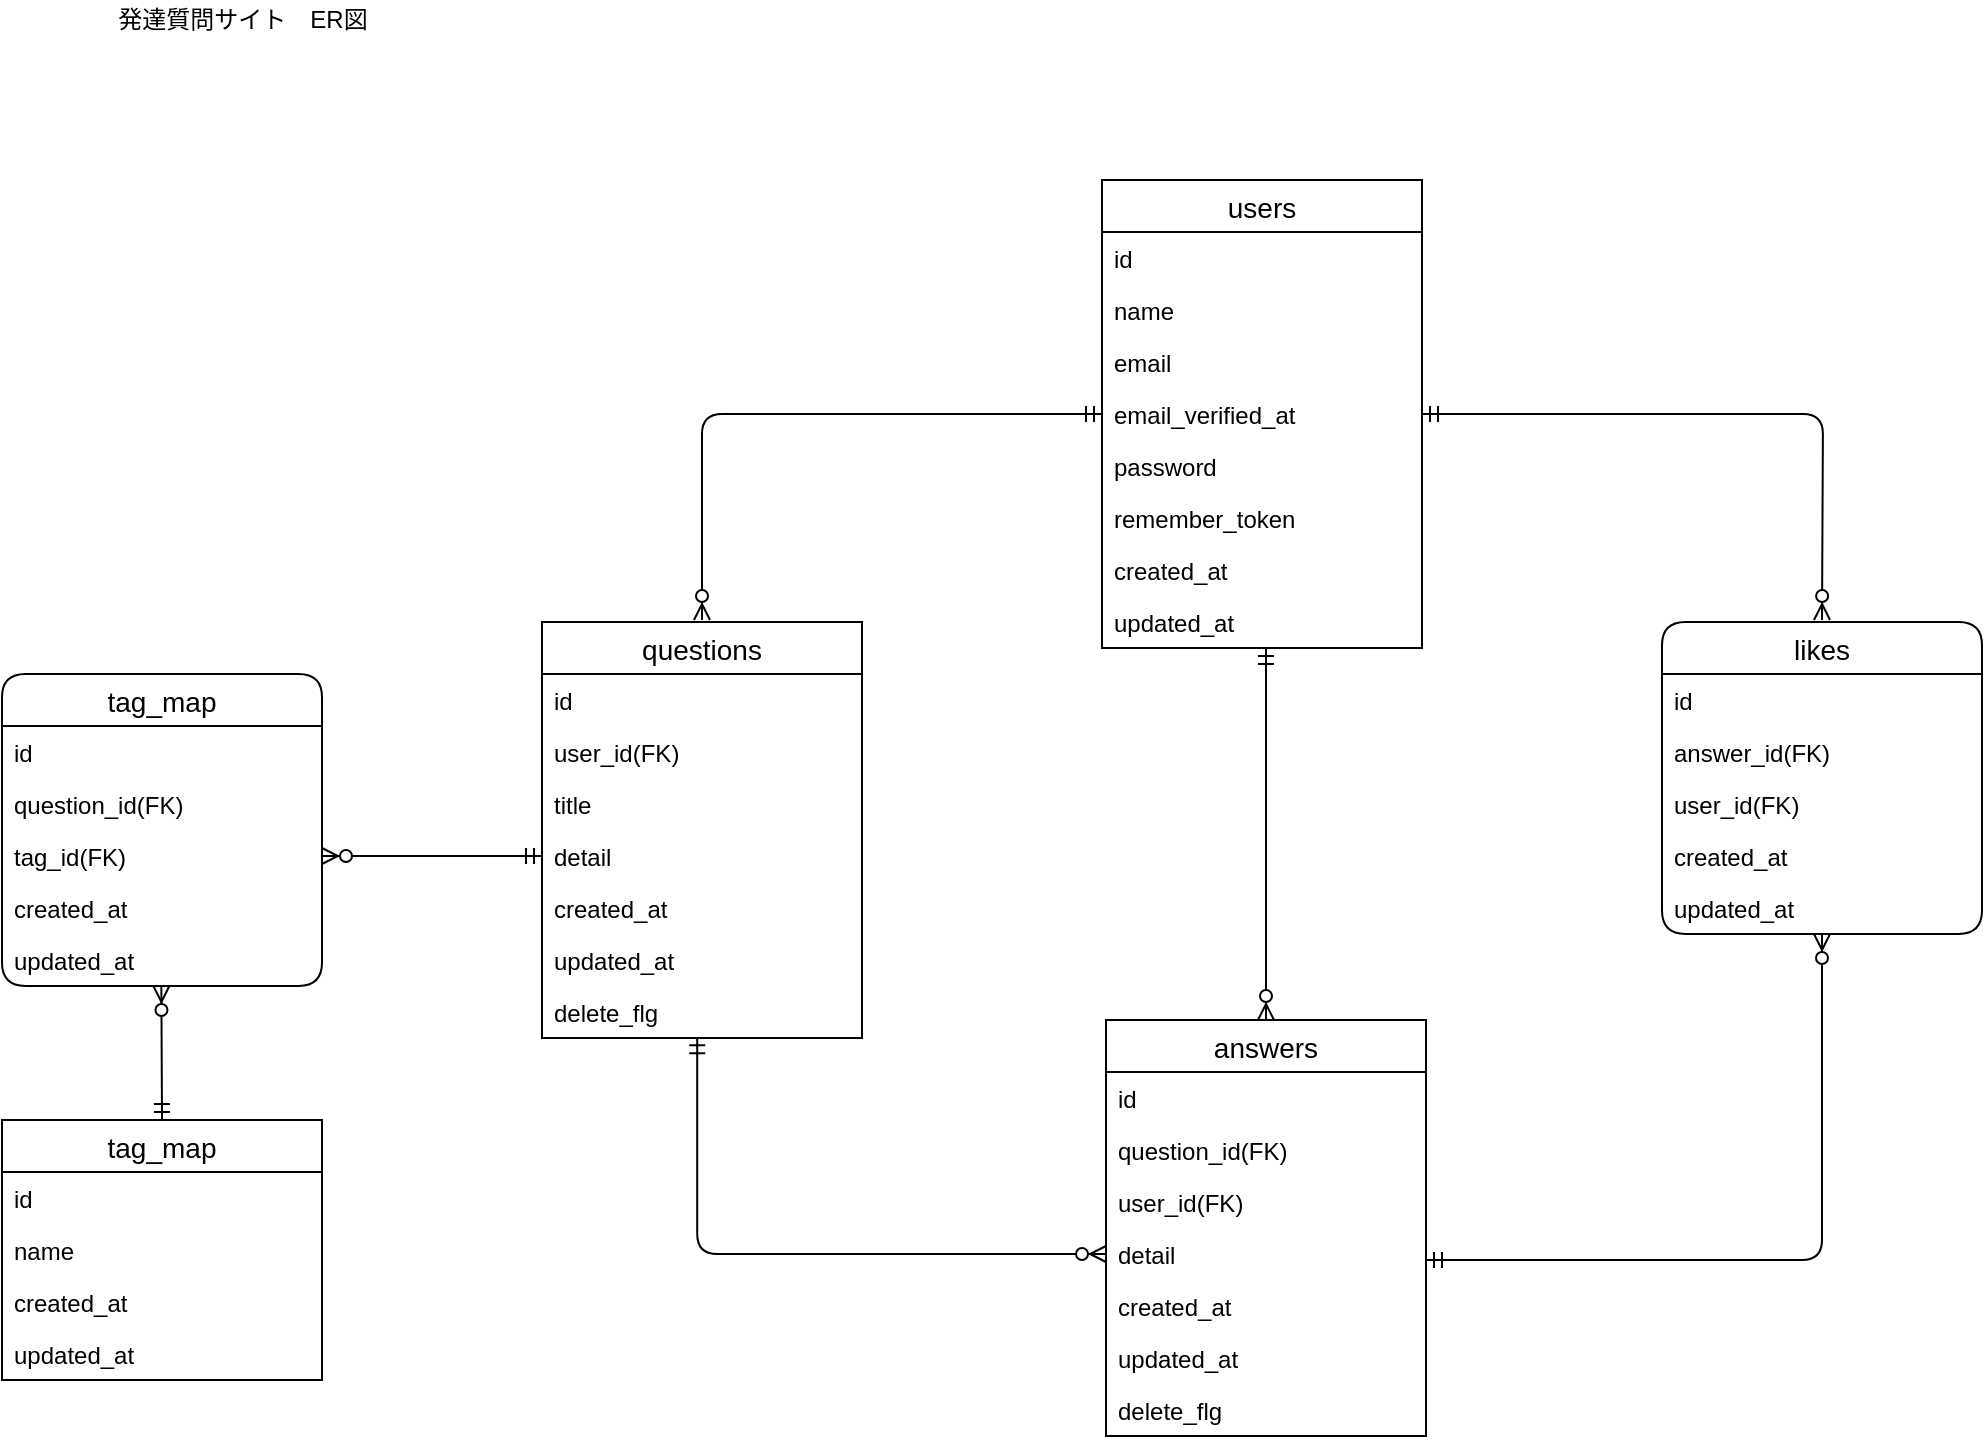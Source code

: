 <mxfile version="13.1.11" type="github"><diagram name="Page-1" id="9f46799a-70d6-7492-0946-bef42562c5a5"><mxGraphModel dx="1351" dy="770" grid="1" gridSize="10" guides="1" tooltips="1" connect="1" arrows="1" fold="1" page="1" pageScale="1" pageWidth="1100" pageHeight="850" background="#ffffff" math="0" shadow="0"><root><mxCell id="0"/><mxCell id="1" parent="0"/><mxCell id="Elb6WJpOG-ZvB6tS8BcK-32" value="発達質問サイト　ER図" style="text;html=1;align=center;verticalAlign=middle;resizable=0;points=[];autosize=1;" vertex="1" parent="1"><mxGeometry x="100" y="10" width="140" height="20" as="geometry"/></mxCell><mxCell id="Elb6WJpOG-ZvB6tS8BcK-33" value="" style="fontSize=12;html=1;endArrow=ERzeroToMany;startArrow=ERmandOne;verticalAlign=middle;entryX=0.5;entryY=0;entryDx=0;entryDy=0;" edge="1" parent="1" target="Elb6WJpOG-ZvB6tS8BcK-22"><mxGeometry width="100" height="100" relative="1" as="geometry"><mxPoint x="682" y="334" as="sourcePoint"/><mxPoint x="679.41" y="444" as="targetPoint"/></mxGeometry></mxCell><mxCell id="Elb6WJpOG-ZvB6tS8BcK-55" value="tag_map" style="swimlane;fontStyle=0;childLayout=stackLayout;horizontal=1;startSize=26;horizontalStack=0;resizeParent=1;resizeParentMax=0;resizeLast=0;collapsible=1;marginBottom=0;align=center;fontSize=14;rounded=1;" vertex="1" parent="1"><mxGeometry x="50" y="347" width="160" height="156" as="geometry"/></mxCell><mxCell id="Elb6WJpOG-ZvB6tS8BcK-56" value="id" style="text;strokeColor=none;fillColor=none;spacingLeft=4;spacingRight=4;overflow=hidden;rotatable=0;points=[[0,0.5],[1,0.5]];portConstraint=eastwest;fontSize=12;" vertex="1" parent="Elb6WJpOG-ZvB6tS8BcK-55"><mxGeometry y="26" width="160" height="26" as="geometry"/></mxCell><mxCell id="Elb6WJpOG-ZvB6tS8BcK-57" value="question_id(FK)" style="text;strokeColor=none;fillColor=none;spacingLeft=4;spacingRight=4;overflow=hidden;rotatable=0;points=[[0,0.5],[1,0.5]];portConstraint=eastwest;fontSize=12;" vertex="1" parent="Elb6WJpOG-ZvB6tS8BcK-55"><mxGeometry y="52" width="160" height="26" as="geometry"/></mxCell><mxCell id="Elb6WJpOG-ZvB6tS8BcK-58" value="tag_id(FK)" style="text;strokeColor=none;fillColor=none;spacingLeft=4;spacingRight=4;overflow=hidden;rotatable=0;points=[[0,0.5],[1,0.5]];portConstraint=eastwest;fontSize=12;" vertex="1" parent="Elb6WJpOG-ZvB6tS8BcK-55"><mxGeometry y="78" width="160" height="26" as="geometry"/></mxCell><mxCell id="Elb6WJpOG-ZvB6tS8BcK-59" value="created_at" style="text;strokeColor=none;fillColor=none;spacingLeft=4;spacingRight=4;overflow=hidden;rotatable=0;points=[[0,0.5],[1,0.5]];portConstraint=eastwest;fontSize=12;" vertex="1" parent="Elb6WJpOG-ZvB6tS8BcK-55"><mxGeometry y="104" width="160" height="26" as="geometry"/></mxCell><mxCell id="Elb6WJpOG-ZvB6tS8BcK-60" value="updated_at" style="text;strokeColor=none;fillColor=none;spacingLeft=4;spacingRight=4;overflow=hidden;rotatable=0;points=[[0,0.5],[1,0.5]];portConstraint=eastwest;fontSize=12;" vertex="1" parent="Elb6WJpOG-ZvB6tS8BcK-55"><mxGeometry y="130" width="160" height="26" as="geometry"/></mxCell><mxCell id="Elb6WJpOG-ZvB6tS8BcK-61" value="tag_map" style="swimlane;fontStyle=0;childLayout=stackLayout;horizontal=1;startSize=26;horizontalStack=0;resizeParent=1;resizeParentMax=0;resizeLast=0;collapsible=1;marginBottom=0;align=center;fontSize=14;" vertex="1" parent="1"><mxGeometry x="50" y="570" width="160" height="130" as="geometry"/></mxCell><mxCell id="Elb6WJpOG-ZvB6tS8BcK-62" value="id" style="text;strokeColor=none;fillColor=none;spacingLeft=4;spacingRight=4;overflow=hidden;rotatable=0;points=[[0,0.5],[1,0.5]];portConstraint=eastwest;fontSize=12;" vertex="1" parent="Elb6WJpOG-ZvB6tS8BcK-61"><mxGeometry y="26" width="160" height="26" as="geometry"/></mxCell><mxCell id="Elb6WJpOG-ZvB6tS8BcK-63" value="name" style="text;strokeColor=none;fillColor=none;spacingLeft=4;spacingRight=4;overflow=hidden;rotatable=0;points=[[0,0.5],[1,0.5]];portConstraint=eastwest;fontSize=12;" vertex="1" parent="Elb6WJpOG-ZvB6tS8BcK-61"><mxGeometry y="52" width="160" height="26" as="geometry"/></mxCell><mxCell id="Elb6WJpOG-ZvB6tS8BcK-65" value="created_at" style="text;strokeColor=none;fillColor=none;spacingLeft=4;spacingRight=4;overflow=hidden;rotatable=0;points=[[0,0.5],[1,0.5]];portConstraint=eastwest;fontSize=12;" vertex="1" parent="Elb6WJpOG-ZvB6tS8BcK-61"><mxGeometry y="78" width="160" height="26" as="geometry"/></mxCell><mxCell id="Elb6WJpOG-ZvB6tS8BcK-66" value="updated_at" style="text;strokeColor=none;fillColor=none;spacingLeft=4;spacingRight=4;overflow=hidden;rotatable=0;points=[[0,0.5],[1,0.5]];portConstraint=eastwest;fontSize=12;" vertex="1" parent="Elb6WJpOG-ZvB6tS8BcK-61"><mxGeometry y="104" width="160" height="26" as="geometry"/></mxCell><mxCell id="Elb6WJpOG-ZvB6tS8BcK-1" value="users" style="swimlane;fontStyle=0;childLayout=stackLayout;horizontal=1;startSize=26;horizontalStack=0;resizeParent=1;resizeParentMax=0;resizeLast=0;collapsible=1;marginBottom=0;align=center;fontSize=14;" vertex="1" parent="1"><mxGeometry x="600" y="100" width="160" height="234" as="geometry"/></mxCell><mxCell id="Elb6WJpOG-ZvB6tS8BcK-2" value="id" style="text;strokeColor=none;fillColor=none;spacingLeft=4;spacingRight=4;overflow=hidden;rotatable=0;points=[[0,0.5],[1,0.5]];portConstraint=eastwest;fontSize=12;" vertex="1" parent="Elb6WJpOG-ZvB6tS8BcK-1"><mxGeometry y="26" width="160" height="26" as="geometry"/></mxCell><mxCell id="Elb6WJpOG-ZvB6tS8BcK-3" value="name&#10;" style="text;strokeColor=none;fillColor=none;spacingLeft=4;spacingRight=4;overflow=hidden;rotatable=0;points=[[0,0.5],[1,0.5]];portConstraint=eastwest;fontSize=12;" vertex="1" parent="Elb6WJpOG-ZvB6tS8BcK-1"><mxGeometry y="52" width="160" height="26" as="geometry"/></mxCell><mxCell id="Elb6WJpOG-ZvB6tS8BcK-8" value="email" style="text;strokeColor=none;fillColor=none;spacingLeft=4;spacingRight=4;overflow=hidden;rotatable=0;points=[[0,0.5],[1,0.5]];portConstraint=eastwest;fontSize=12;" vertex="1" parent="Elb6WJpOG-ZvB6tS8BcK-1"><mxGeometry y="78" width="160" height="26" as="geometry"/></mxCell><mxCell id="Elb6WJpOG-ZvB6tS8BcK-7" value="email_verified_at" style="text;strokeColor=none;fillColor=none;spacingLeft=4;spacingRight=4;overflow=hidden;rotatable=0;points=[[0,0.5],[1,0.5]];portConstraint=eastwest;fontSize=12;" vertex="1" parent="Elb6WJpOG-ZvB6tS8BcK-1"><mxGeometry y="104" width="160" height="26" as="geometry"/></mxCell><mxCell id="Elb6WJpOG-ZvB6tS8BcK-4" value="password" style="text;strokeColor=none;fillColor=none;spacingLeft=4;spacingRight=4;overflow=hidden;rotatable=0;points=[[0,0.5],[1,0.5]];portConstraint=eastwest;fontSize=12;" vertex="1" parent="Elb6WJpOG-ZvB6tS8BcK-1"><mxGeometry y="130" width="160" height="26" as="geometry"/></mxCell><mxCell id="Elb6WJpOG-ZvB6tS8BcK-9" value="remember_token" style="text;strokeColor=none;fillColor=none;spacingLeft=4;spacingRight=4;overflow=hidden;rotatable=0;points=[[0,0.5],[1,0.5]];portConstraint=eastwest;fontSize=12;" vertex="1" parent="Elb6WJpOG-ZvB6tS8BcK-1"><mxGeometry y="156" width="160" height="26" as="geometry"/></mxCell><mxCell id="Elb6WJpOG-ZvB6tS8BcK-10" value="created_at" style="text;strokeColor=none;fillColor=none;spacingLeft=4;spacingRight=4;overflow=hidden;rotatable=0;points=[[0,0.5],[1,0.5]];portConstraint=eastwest;fontSize=12;" vertex="1" parent="Elb6WJpOG-ZvB6tS8BcK-1"><mxGeometry y="182" width="160" height="26" as="geometry"/></mxCell><mxCell id="Elb6WJpOG-ZvB6tS8BcK-11" value="updated_at" style="text;strokeColor=none;fillColor=none;spacingLeft=4;spacingRight=4;overflow=hidden;rotatable=0;points=[[0,0.5],[1,0.5]];portConstraint=eastwest;fontSize=12;" vertex="1" parent="Elb6WJpOG-ZvB6tS8BcK-1"><mxGeometry y="208" width="160" height="26" as="geometry"/></mxCell><mxCell id="Elb6WJpOG-ZvB6tS8BcK-22" value="answers" style="swimlane;fontStyle=0;childLayout=stackLayout;horizontal=1;startSize=26;horizontalStack=0;resizeParent=1;resizeParentMax=0;resizeLast=0;collapsible=1;marginBottom=0;align=center;fontSize=14;" vertex="1" parent="1"><mxGeometry x="602" y="520" width="160" height="208" as="geometry"/></mxCell><mxCell id="Elb6WJpOG-ZvB6tS8BcK-23" value="id" style="text;strokeColor=none;fillColor=none;spacingLeft=4;spacingRight=4;overflow=hidden;rotatable=0;points=[[0,0.5],[1,0.5]];portConstraint=eastwest;fontSize=12;" vertex="1" parent="Elb6WJpOG-ZvB6tS8BcK-22"><mxGeometry y="26" width="160" height="26" as="geometry"/></mxCell><mxCell id="Elb6WJpOG-ZvB6tS8BcK-24" value="question_id(FK)" style="text;strokeColor=none;fillColor=none;spacingLeft=4;spacingRight=4;overflow=hidden;rotatable=0;points=[[0,0.5],[1,0.5]];portConstraint=eastwest;fontSize=12;" vertex="1" parent="Elb6WJpOG-ZvB6tS8BcK-22"><mxGeometry y="52" width="160" height="26" as="geometry"/></mxCell><mxCell id="Elb6WJpOG-ZvB6tS8BcK-25" value="user_id(FK)" style="text;strokeColor=none;fillColor=none;spacingLeft=4;spacingRight=4;overflow=hidden;rotatable=0;points=[[0,0.5],[1,0.5]];portConstraint=eastwest;fontSize=12;" vertex="1" parent="Elb6WJpOG-ZvB6tS8BcK-22"><mxGeometry y="78" width="160" height="26" as="geometry"/></mxCell><mxCell id="Elb6WJpOG-ZvB6tS8BcK-26" value="detail" style="text;strokeColor=none;fillColor=none;spacingLeft=4;spacingRight=4;overflow=hidden;rotatable=0;points=[[0,0.5],[1,0.5]];portConstraint=eastwest;fontSize=12;" vertex="1" parent="Elb6WJpOG-ZvB6tS8BcK-22"><mxGeometry y="104" width="160" height="26" as="geometry"/></mxCell><mxCell id="Elb6WJpOG-ZvB6tS8BcK-27" value="created_at" style="text;strokeColor=none;fillColor=none;spacingLeft=4;spacingRight=4;overflow=hidden;rotatable=0;points=[[0,0.5],[1,0.5]];portConstraint=eastwest;fontSize=12;" vertex="1" parent="Elb6WJpOG-ZvB6tS8BcK-22"><mxGeometry y="130" width="160" height="26" as="geometry"/></mxCell><mxCell id="Elb6WJpOG-ZvB6tS8BcK-28" value="updated_at" style="text;strokeColor=none;fillColor=none;spacingLeft=4;spacingRight=4;overflow=hidden;rotatable=0;points=[[0,0.5],[1,0.5]];portConstraint=eastwest;fontSize=12;" vertex="1" parent="Elb6WJpOG-ZvB6tS8BcK-22"><mxGeometry y="156" width="160" height="26" as="geometry"/></mxCell><mxCell id="Elb6WJpOG-ZvB6tS8BcK-29" value="delete_flg" style="text;strokeColor=none;fillColor=none;spacingLeft=4;spacingRight=4;overflow=hidden;rotatable=0;points=[[0,0.5],[1,0.5]];portConstraint=eastwest;fontSize=12;" vertex="1" parent="Elb6WJpOG-ZvB6tS8BcK-22"><mxGeometry y="182" width="160" height="26" as="geometry"/></mxCell><mxCell id="Elb6WJpOG-ZvB6tS8BcK-47" value="questions" style="swimlane;fontStyle=0;childLayout=stackLayout;horizontal=1;startSize=26;horizontalStack=0;resizeParent=1;resizeParentMax=0;resizeLast=0;collapsible=1;marginBottom=0;align=center;fontSize=14;" vertex="1" parent="1"><mxGeometry x="320" y="321" width="160" height="208" as="geometry"/></mxCell><mxCell id="Elb6WJpOG-ZvB6tS8BcK-48" value="id" style="text;strokeColor=none;fillColor=none;spacingLeft=4;spacingRight=4;overflow=hidden;rotatable=0;points=[[0,0.5],[1,0.5]];portConstraint=eastwest;fontSize=12;" vertex="1" parent="Elb6WJpOG-ZvB6tS8BcK-47"><mxGeometry y="26" width="160" height="26" as="geometry"/></mxCell><mxCell id="Elb6WJpOG-ZvB6tS8BcK-49" value="user_id(FK)" style="text;strokeColor=none;fillColor=none;spacingLeft=4;spacingRight=4;overflow=hidden;rotatable=0;points=[[0,0.5],[1,0.5]];portConstraint=eastwest;fontSize=12;" vertex="1" parent="Elb6WJpOG-ZvB6tS8BcK-47"><mxGeometry y="52" width="160" height="26" as="geometry"/></mxCell><mxCell id="Elb6WJpOG-ZvB6tS8BcK-50" value="title" style="text;strokeColor=none;fillColor=none;spacingLeft=4;spacingRight=4;overflow=hidden;rotatable=0;points=[[0,0.5],[1,0.5]];portConstraint=eastwest;fontSize=12;" vertex="1" parent="Elb6WJpOG-ZvB6tS8BcK-47"><mxGeometry y="78" width="160" height="26" as="geometry"/></mxCell><mxCell id="Elb6WJpOG-ZvB6tS8BcK-53" value="detail" style="text;strokeColor=none;fillColor=none;spacingLeft=4;spacingRight=4;overflow=hidden;rotatable=0;points=[[0,0.5],[1,0.5]];portConstraint=eastwest;fontSize=12;" vertex="1" parent="Elb6WJpOG-ZvB6tS8BcK-47"><mxGeometry y="104" width="160" height="26" as="geometry"/></mxCell><mxCell id="Elb6WJpOG-ZvB6tS8BcK-51" value="created_at" style="text;strokeColor=none;fillColor=none;spacingLeft=4;spacingRight=4;overflow=hidden;rotatable=0;points=[[0,0.5],[1,0.5]];portConstraint=eastwest;fontSize=12;" vertex="1" parent="Elb6WJpOG-ZvB6tS8BcK-47"><mxGeometry y="130" width="160" height="26" as="geometry"/></mxCell><mxCell id="Elb6WJpOG-ZvB6tS8BcK-52" value="updated_at" style="text;strokeColor=none;fillColor=none;spacingLeft=4;spacingRight=4;overflow=hidden;rotatable=0;points=[[0,0.5],[1,0.5]];portConstraint=eastwest;fontSize=12;" vertex="1" parent="Elb6WJpOG-ZvB6tS8BcK-47"><mxGeometry y="156" width="160" height="26" as="geometry"/></mxCell><mxCell id="Elb6WJpOG-ZvB6tS8BcK-54" value="delete_flg" style="text;strokeColor=none;fillColor=none;spacingLeft=4;spacingRight=4;overflow=hidden;rotatable=0;points=[[0,0.5],[1,0.5]];portConstraint=eastwest;fontSize=12;" vertex="1" parent="Elb6WJpOG-ZvB6tS8BcK-47"><mxGeometry y="182" width="160" height="26" as="geometry"/></mxCell><mxCell id="Elb6WJpOG-ZvB6tS8BcK-70" value="" style="edgeStyle=orthogonalEdgeStyle;fontSize=12;html=1;endArrow=ERzeroToMany;startArrow=ERmandOne;exitX=1;exitY=0.5;exitDx=0;exitDy=0;" edge="1" parent="1" source="Elb6WJpOG-ZvB6tS8BcK-7"><mxGeometry width="100" height="100" relative="1" as="geometry"><mxPoint x="790" y="210" as="sourcePoint"/><mxPoint x="960" y="320" as="targetPoint"/></mxGeometry></mxCell><mxCell id="Elb6WJpOG-ZvB6tS8BcK-72" value="" style="edgeStyle=elbowEdgeStyle;fontSize=12;html=1;endArrow=ERzeroToMany;startArrow=ERmandOne;elbow=vertical;" edge="1" parent="1" target="Elb6WJpOG-ZvB6tS8BcK-39"><mxGeometry width="100" height="100" relative="1" as="geometry"><mxPoint x="762" y="640" as="sourcePoint"/><mxPoint x="862" y="540" as="targetPoint"/><Array as="points"><mxPoint x="870" y="640"/><mxPoint x="870" y="630"/></Array></mxGeometry></mxCell><mxCell id="Elb6WJpOG-ZvB6tS8BcK-34" value="likes" style="swimlane;fontStyle=0;childLayout=stackLayout;horizontal=1;startSize=26;horizontalStack=0;resizeParent=1;resizeParentMax=0;resizeLast=0;collapsible=1;marginBottom=0;align=center;fontSize=14;rounded=1;" vertex="1" parent="1"><mxGeometry x="880" y="321" width="160" height="156" as="geometry"/></mxCell><mxCell id="Elb6WJpOG-ZvB6tS8BcK-35" value="id" style="text;strokeColor=none;fillColor=none;spacingLeft=4;spacingRight=4;overflow=hidden;rotatable=0;points=[[0,0.5],[1,0.5]];portConstraint=eastwest;fontSize=12;" vertex="1" parent="Elb6WJpOG-ZvB6tS8BcK-34"><mxGeometry y="26" width="160" height="26" as="geometry"/></mxCell><mxCell id="Elb6WJpOG-ZvB6tS8BcK-36" value="answer_id(FK)" style="text;strokeColor=none;fillColor=none;spacingLeft=4;spacingRight=4;overflow=hidden;rotatable=0;points=[[0,0.5],[1,0.5]];portConstraint=eastwest;fontSize=12;" vertex="1" parent="Elb6WJpOG-ZvB6tS8BcK-34"><mxGeometry y="52" width="160" height="26" as="geometry"/></mxCell><mxCell id="Elb6WJpOG-ZvB6tS8BcK-37" value="user_id(FK)" style="text;strokeColor=none;fillColor=none;spacingLeft=4;spacingRight=4;overflow=hidden;rotatable=0;points=[[0,0.5],[1,0.5]];portConstraint=eastwest;fontSize=12;" vertex="1" parent="Elb6WJpOG-ZvB6tS8BcK-34"><mxGeometry y="78" width="160" height="26" as="geometry"/></mxCell><mxCell id="Elb6WJpOG-ZvB6tS8BcK-38" value="created_at" style="text;strokeColor=none;fillColor=none;spacingLeft=4;spacingRight=4;overflow=hidden;rotatable=0;points=[[0,0.5],[1,0.5]];portConstraint=eastwest;fontSize=12;" vertex="1" parent="Elb6WJpOG-ZvB6tS8BcK-34"><mxGeometry y="104" width="160" height="26" as="geometry"/></mxCell><mxCell id="Elb6WJpOG-ZvB6tS8BcK-39" value="updated_at" style="text;strokeColor=none;fillColor=none;spacingLeft=4;spacingRight=4;overflow=hidden;rotatable=0;points=[[0,0.5],[1,0.5]];portConstraint=eastwest;fontSize=12;" vertex="1" parent="Elb6WJpOG-ZvB6tS8BcK-34"><mxGeometry y="130" width="160" height="26" as="geometry"/></mxCell><mxCell id="Elb6WJpOG-ZvB6tS8BcK-73" value="" style="edgeStyle=elbowEdgeStyle;fontSize=12;html=1;endArrow=ERzeroToMany;startArrow=ERmandOne;exitX=0;exitY=0.5;exitDx=0;exitDy=0;" edge="1" parent="1" source="Elb6WJpOG-ZvB6tS8BcK-7"><mxGeometry width="100" height="100" relative="1" as="geometry"><mxPoint x="380" y="230" as="sourcePoint"/><mxPoint x="400" y="320" as="targetPoint"/><Array as="points"><mxPoint x="400" y="290"/></Array></mxGeometry></mxCell><mxCell id="Elb6WJpOG-ZvB6tS8BcK-74" value="" style="edgeStyle=orthogonalEdgeStyle;fontSize=12;html=1;endArrow=ERzeroToMany;startArrow=ERmandOne;exitX=0.485;exitY=0.984;exitDx=0;exitDy=0;exitPerimeter=0;entryX=0;entryY=0.5;entryDx=0;entryDy=0;" edge="1" parent="1" source="Elb6WJpOG-ZvB6tS8BcK-54" target="Elb6WJpOG-ZvB6tS8BcK-26"><mxGeometry width="100" height="100" relative="1" as="geometry"><mxPoint x="350" y="520" as="sourcePoint"/><mxPoint x="450" y="420" as="targetPoint"/></mxGeometry></mxCell><mxCell id="Elb6WJpOG-ZvB6tS8BcK-75" value="" style="fontSize=12;html=1;endArrow=ERzeroToMany;startArrow=ERmandOne;exitX=0;exitY=0.5;exitDx=0;exitDy=0;entryX=1;entryY=0.5;entryDx=0;entryDy=0;" edge="1" parent="1" source="Elb6WJpOG-ZvB6tS8BcK-53" target="Elb6WJpOG-ZvB6tS8BcK-58"><mxGeometry width="100" height="100" relative="1" as="geometry"><mxPoint x="350" y="520" as="sourcePoint"/><mxPoint x="220" y="438" as="targetPoint"/></mxGeometry></mxCell><mxCell id="Elb6WJpOG-ZvB6tS8BcK-76" value="" style="fontSize=12;html=1;endArrow=ERzeroToMany;startArrow=ERmandOne;exitX=0.5;exitY=0;exitDx=0;exitDy=0;entryX=0.498;entryY=1;entryDx=0;entryDy=0;entryPerimeter=0;" edge="1" parent="1" source="Elb6WJpOG-ZvB6tS8BcK-61" target="Elb6WJpOG-ZvB6tS8BcK-60"><mxGeometry width="100" height="100" relative="1" as="geometry"><mxPoint x="460" y="560" as="sourcePoint"/><mxPoint x="560" y="460" as="targetPoint"/></mxGeometry></mxCell></root></mxGraphModel></diagram></mxfile>